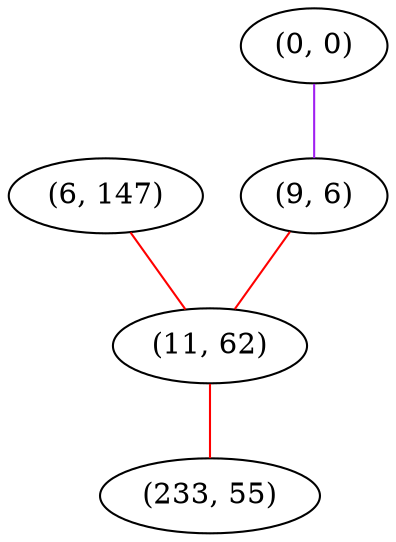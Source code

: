 graph "" {
"(6, 147)";
"(0, 0)";
"(9, 6)";
"(11, 62)";
"(233, 55)";
"(6, 147)" -- "(11, 62)"  [color=red, key=0, weight=1];
"(0, 0)" -- "(9, 6)"  [color=purple, key=0, weight=4];
"(9, 6)" -- "(11, 62)"  [color=red, key=0, weight=1];
"(11, 62)" -- "(233, 55)"  [color=red, key=0, weight=1];
}
